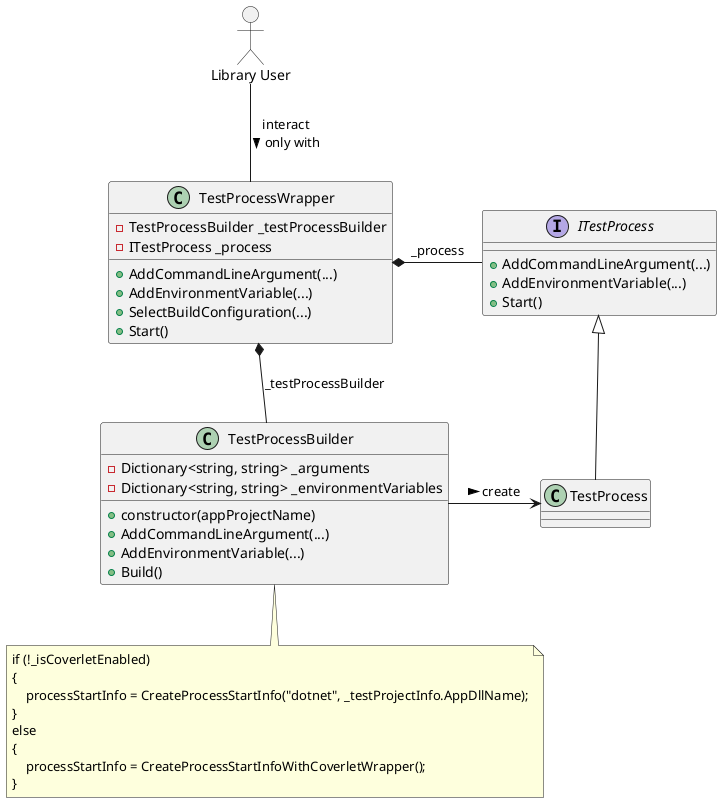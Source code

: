@startuml
allowmixing

actor "Library User" as user

class "TestProcessWrapper" as wrapper {
  - TestProcessBuilder _testProcessBuilder
  - ITestProcess _process
  + AddCommandLineArgument(...)
  + AddEnvironmentVariable(...)
  + SelectBuildConfiguration(...)
  + Start()
}

user -- wrapper : interact\nonly with >

class "TestProcessBuilder" as builder {
  - Dictionary<string, string> _arguments
  - Dictionary<string, string> _environmentVariables
  + constructor(appProjectName)
  + AddCommandLineArgument(...)
  + AddEnvironmentVariable(...)
  + Build()
}

wrapper *-- builder : _testProcessBuilder

interface "ITestProcess" as process_if {
  + AddCommandLineArgument(...)
  + AddEnvironmentVariable(...)
  + Start()
}

wrapper *- process_if : _process

class "TestProcess" as process
process_if <|-- process

builder -> process : create >

note bottom of builder
if (!_isCoverletEnabled)
{
    processStartInfo = CreateProcessStartInfo("dotnet", _testProjectInfo.AppDllName);
}
else
{
    processStartInfo = CreateProcessStartInfoWithCoverletWrapper();
}
end note
@enduml